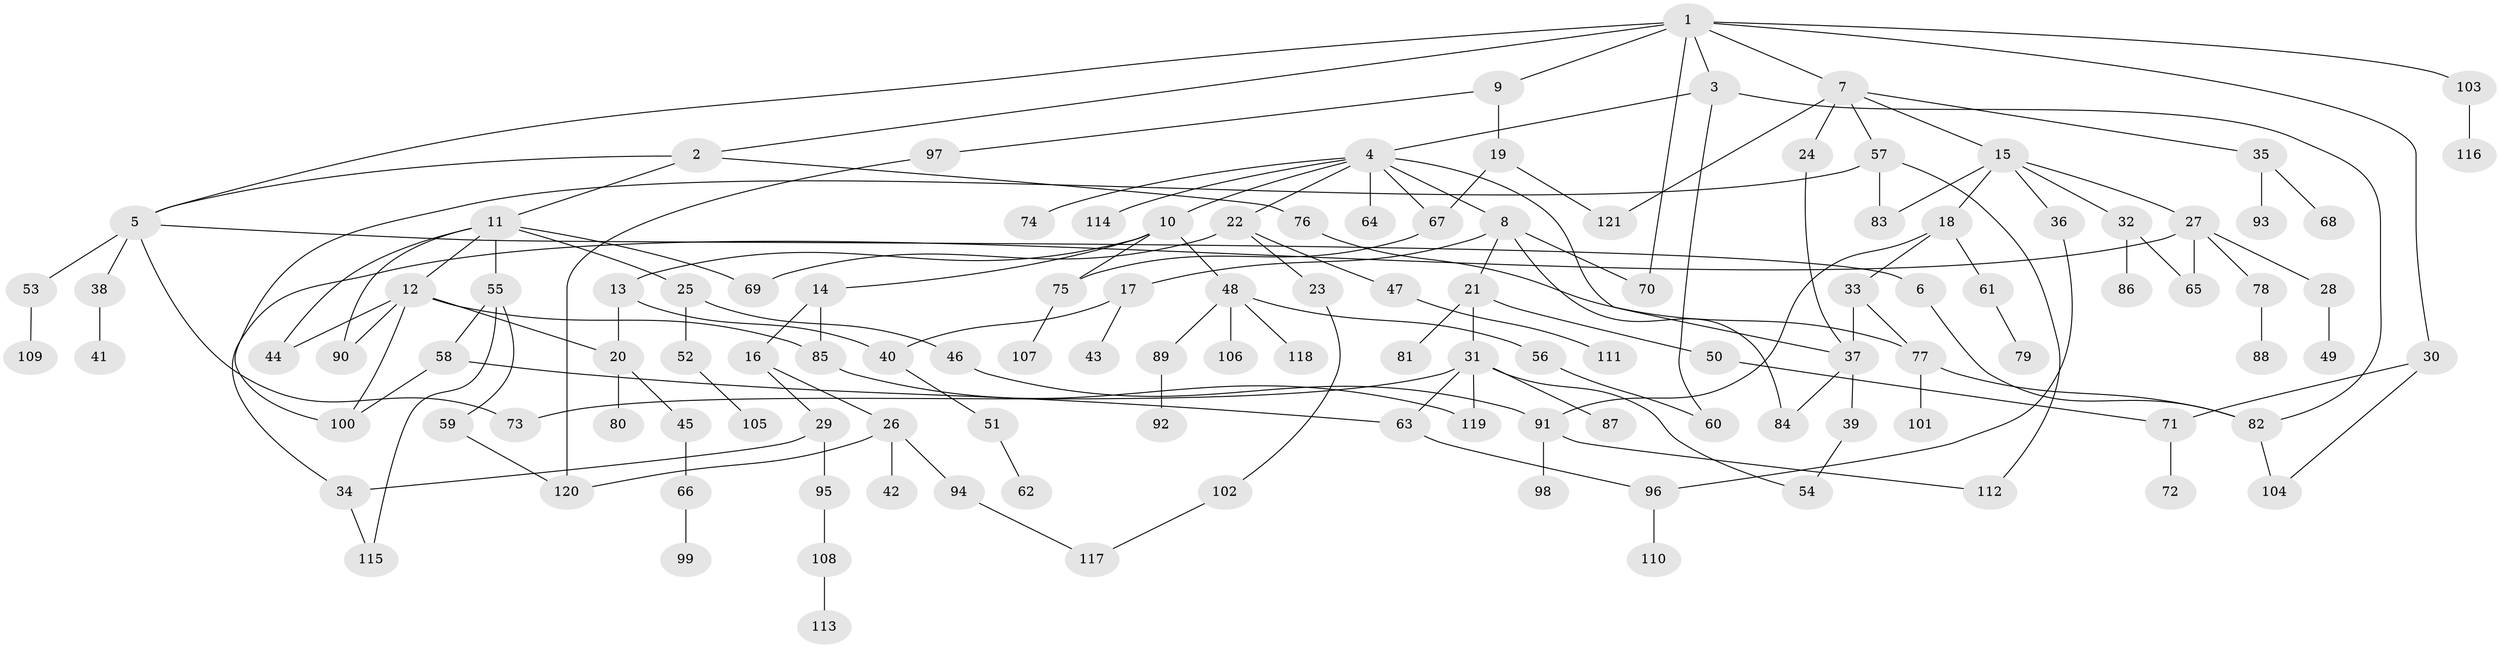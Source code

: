 // coarse degree distribution, {8: 0.02564102564102564, 4: 0.14102564102564102, 6: 0.0641025641025641, 2: 0.2692307692307692, 10: 0.01282051282051282, 5: 0.07692307692307693, 3: 0.1282051282051282, 1: 0.28205128205128205}
// Generated by graph-tools (version 1.1) at 2025/23/03/03/25 07:23:34]
// undirected, 121 vertices, 156 edges
graph export_dot {
graph [start="1"]
  node [color=gray90,style=filled];
  1;
  2;
  3;
  4;
  5;
  6;
  7;
  8;
  9;
  10;
  11;
  12;
  13;
  14;
  15;
  16;
  17;
  18;
  19;
  20;
  21;
  22;
  23;
  24;
  25;
  26;
  27;
  28;
  29;
  30;
  31;
  32;
  33;
  34;
  35;
  36;
  37;
  38;
  39;
  40;
  41;
  42;
  43;
  44;
  45;
  46;
  47;
  48;
  49;
  50;
  51;
  52;
  53;
  54;
  55;
  56;
  57;
  58;
  59;
  60;
  61;
  62;
  63;
  64;
  65;
  66;
  67;
  68;
  69;
  70;
  71;
  72;
  73;
  74;
  75;
  76;
  77;
  78;
  79;
  80;
  81;
  82;
  83;
  84;
  85;
  86;
  87;
  88;
  89;
  90;
  91;
  92;
  93;
  94;
  95;
  96;
  97;
  98;
  99;
  100;
  101;
  102;
  103;
  104;
  105;
  106;
  107;
  108;
  109;
  110;
  111;
  112;
  113;
  114;
  115;
  116;
  117;
  118;
  119;
  120;
  121;
  1 -- 2;
  1 -- 3;
  1 -- 5;
  1 -- 7;
  1 -- 9;
  1 -- 30;
  1 -- 70;
  1 -- 103;
  2 -- 11;
  2 -- 76;
  2 -- 5;
  3 -- 4;
  3 -- 82;
  3 -- 60;
  4 -- 8;
  4 -- 10;
  4 -- 22;
  4 -- 64;
  4 -- 74;
  4 -- 114;
  4 -- 67;
  4 -- 37;
  5 -- 6;
  5 -- 38;
  5 -- 53;
  5 -- 73;
  6 -- 82;
  7 -- 15;
  7 -- 24;
  7 -- 35;
  7 -- 57;
  7 -- 121;
  8 -- 17;
  8 -- 21;
  8 -- 70;
  8 -- 84;
  9 -- 19;
  9 -- 97;
  10 -- 13;
  10 -- 14;
  10 -- 48;
  10 -- 75;
  11 -- 12;
  11 -- 25;
  11 -- 44;
  11 -- 55;
  11 -- 69;
  11 -- 90;
  12 -- 20;
  12 -- 85;
  12 -- 90;
  12 -- 100;
  12 -- 44;
  13 -- 40;
  13 -- 20;
  14 -- 16;
  14 -- 85;
  15 -- 18;
  15 -- 27;
  15 -- 32;
  15 -- 36;
  15 -- 83;
  16 -- 26;
  16 -- 29;
  17 -- 43;
  17 -- 40;
  18 -- 33;
  18 -- 61;
  18 -- 91;
  19 -- 67;
  19 -- 121;
  20 -- 45;
  20 -- 80;
  21 -- 31;
  21 -- 50;
  21 -- 81;
  22 -- 23;
  22 -- 47;
  22 -- 69;
  23 -- 102;
  24 -- 37;
  25 -- 46;
  25 -- 52;
  26 -- 42;
  26 -- 94;
  26 -- 120;
  27 -- 28;
  27 -- 78;
  27 -- 65;
  27 -- 34;
  28 -- 49;
  29 -- 34;
  29 -- 95;
  30 -- 71;
  30 -- 104;
  31 -- 63;
  31 -- 87;
  31 -- 119;
  31 -- 54;
  31 -- 73;
  32 -- 65;
  32 -- 86;
  33 -- 37;
  33 -- 77;
  34 -- 115;
  35 -- 68;
  35 -- 93;
  36 -- 96;
  37 -- 39;
  37 -- 84;
  38 -- 41;
  39 -- 54;
  40 -- 51;
  45 -- 66;
  46 -- 91;
  47 -- 111;
  48 -- 56;
  48 -- 89;
  48 -- 106;
  48 -- 118;
  50 -- 71;
  51 -- 62;
  52 -- 105;
  53 -- 109;
  55 -- 58;
  55 -- 59;
  55 -- 115;
  56 -- 60;
  57 -- 83;
  57 -- 112;
  57 -- 100;
  58 -- 63;
  58 -- 100;
  59 -- 120;
  61 -- 79;
  63 -- 96;
  66 -- 99;
  67 -- 75;
  71 -- 72;
  75 -- 107;
  76 -- 77;
  77 -- 82;
  77 -- 101;
  78 -- 88;
  82 -- 104;
  85 -- 119;
  89 -- 92;
  91 -- 98;
  91 -- 112;
  94 -- 117;
  95 -- 108;
  96 -- 110;
  97 -- 120;
  102 -- 117;
  103 -- 116;
  108 -- 113;
}
